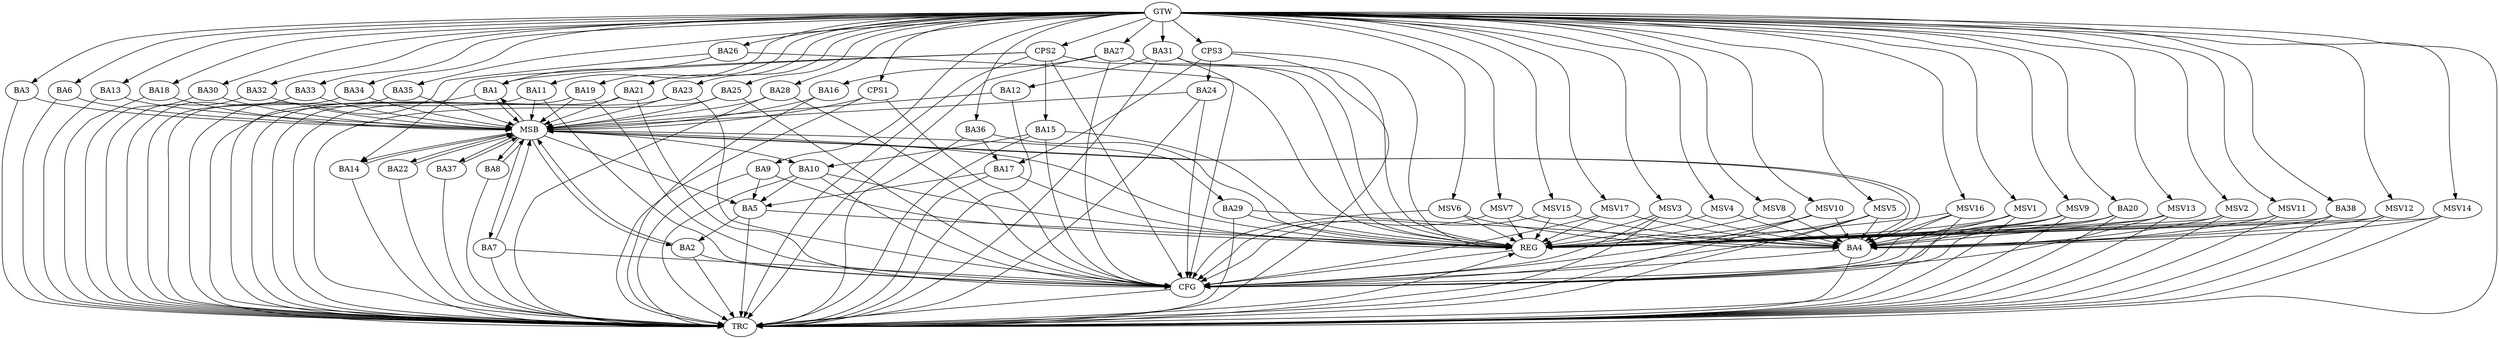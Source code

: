 strict digraph G {
  BA1 [ label="BA1" ];
  BA2 [ label="BA2" ];
  BA3 [ label="BA3" ];
  BA4 [ label="BA4" ];
  BA5 [ label="BA5" ];
  BA6 [ label="BA6" ];
  BA7 [ label="BA7" ];
  BA8 [ label="BA8" ];
  BA9 [ label="BA9" ];
  BA10 [ label="BA10" ];
  BA11 [ label="BA11" ];
  BA12 [ label="BA12" ];
  BA13 [ label="BA13" ];
  BA14 [ label="BA14" ];
  BA15 [ label="BA15" ];
  BA16 [ label="BA16" ];
  BA17 [ label="BA17" ];
  BA18 [ label="BA18" ];
  BA19 [ label="BA19" ];
  BA20 [ label="BA20" ];
  BA21 [ label="BA21" ];
  BA22 [ label="BA22" ];
  BA23 [ label="BA23" ];
  BA24 [ label="BA24" ];
  BA25 [ label="BA25" ];
  BA26 [ label="BA26" ];
  BA27 [ label="BA27" ];
  BA28 [ label="BA28" ];
  BA29 [ label="BA29" ];
  BA30 [ label="BA30" ];
  BA31 [ label="BA31" ];
  BA32 [ label="BA32" ];
  BA33 [ label="BA33" ];
  BA34 [ label="BA34" ];
  BA35 [ label="BA35" ];
  BA36 [ label="BA36" ];
  BA37 [ label="BA37" ];
  BA38 [ label="BA38" ];
  CPS1 [ label="CPS1" ];
  CPS2 [ label="CPS2" ];
  CPS3 [ label="CPS3" ];
  GTW [ label="GTW" ];
  REG [ label="REG" ];
  MSB [ label="MSB" ];
  CFG [ label="CFG" ];
  TRC [ label="TRC" ];
  MSV1 [ label="MSV1" ];
  MSV2 [ label="MSV2" ];
  MSV3 [ label="MSV3" ];
  MSV4 [ label="MSV4" ];
  MSV5 [ label="MSV5" ];
  MSV6 [ label="MSV6" ];
  MSV7 [ label="MSV7" ];
  MSV8 [ label="MSV8" ];
  MSV9 [ label="MSV9" ];
  MSV10 [ label="MSV10" ];
  MSV11 [ label="MSV11" ];
  MSV12 [ label="MSV12" ];
  MSV13 [ label="MSV13" ];
  MSV14 [ label="MSV14" ];
  MSV15 [ label="MSV15" ];
  MSV16 [ label="MSV16" ];
  MSV17 [ label="MSV17" ];
  BA5 -> BA2;
  BA9 -> BA5;
  BA10 -> BA5;
  BA15 -> BA10;
  BA17 -> BA5;
  BA20 -> BA4;
  BA26 -> BA1;
  BA27 -> BA16;
  BA29 -> BA4;
  BA31 -> BA12;
  BA36 -> BA17;
  BA38 -> BA4;
  CPS2 -> BA15;
  CPS2 -> BA14;
  CPS2 -> BA1;
  CPS3 -> BA24;
  CPS3 -> BA17;
  GTW -> BA3;
  GTW -> BA6;
  GTW -> BA9;
  GTW -> BA11;
  GTW -> BA13;
  GTW -> BA18;
  GTW -> BA19;
  GTW -> BA20;
  GTW -> BA21;
  GTW -> BA23;
  GTW -> BA25;
  GTW -> BA26;
  GTW -> BA27;
  GTW -> BA28;
  GTW -> BA30;
  GTW -> BA31;
  GTW -> BA32;
  GTW -> BA33;
  GTW -> BA34;
  GTW -> BA35;
  GTW -> BA36;
  GTW -> BA38;
  GTW -> CPS1;
  GTW -> CPS2;
  GTW -> CPS3;
  BA5 -> REG;
  BA9 -> REG;
  BA10 -> REG;
  BA15 -> REG;
  BA17 -> REG;
  BA20 -> REG;
  BA26 -> REG;
  BA27 -> REG;
  BA29 -> REG;
  BA31 -> REG;
  BA36 -> REG;
  BA38 -> REG;
  CPS2 -> REG;
  CPS3 -> REG;
  BA1 -> MSB;
  MSB -> BA2;
  MSB -> REG;
  BA2 -> MSB;
  MSB -> BA1;
  BA3 -> MSB;
  BA4 -> MSB;
  BA6 -> MSB;
  MSB -> BA4;
  BA7 -> MSB;
  MSB -> BA5;
  BA8 -> MSB;
  BA11 -> MSB;
  MSB -> BA8;
  BA12 -> MSB;
  MSB -> BA7;
  BA13 -> MSB;
  BA14 -> MSB;
  BA16 -> MSB;
  MSB -> BA10;
  BA18 -> MSB;
  BA19 -> MSB;
  BA21 -> MSB;
  BA22 -> MSB;
  BA23 -> MSB;
  BA24 -> MSB;
  BA25 -> MSB;
  BA28 -> MSB;
  MSB -> BA14;
  BA30 -> MSB;
  MSB -> BA22;
  BA32 -> MSB;
  BA33 -> MSB;
  BA34 -> MSB;
  BA35 -> MSB;
  BA37 -> MSB;
  CPS1 -> MSB;
  MSB -> BA37;
  MSB -> BA29;
  BA15 -> CFG;
  BA31 -> CFG;
  BA21 -> CFG;
  BA25 -> CFG;
  CPS2 -> CFG;
  BA10 -> CFG;
  BA20 -> CFG;
  BA27 -> CFG;
  BA23 -> CFG;
  BA11 -> CFG;
  BA2 -> CFG;
  BA4 -> CFG;
  CPS1 -> CFG;
  BA19 -> CFG;
  BA7 -> CFG;
  BA24 -> CFG;
  BA28 -> CFG;
  REG -> CFG;
  BA1 -> TRC;
  BA2 -> TRC;
  BA3 -> TRC;
  BA4 -> TRC;
  BA5 -> TRC;
  BA6 -> TRC;
  BA7 -> TRC;
  BA8 -> TRC;
  BA9 -> TRC;
  BA10 -> TRC;
  BA11 -> TRC;
  BA12 -> TRC;
  BA13 -> TRC;
  BA14 -> TRC;
  BA15 -> TRC;
  BA16 -> TRC;
  BA17 -> TRC;
  BA18 -> TRC;
  BA19 -> TRC;
  BA20 -> TRC;
  BA21 -> TRC;
  BA22 -> TRC;
  BA23 -> TRC;
  BA24 -> TRC;
  BA25 -> TRC;
  BA26 -> TRC;
  BA27 -> TRC;
  BA28 -> TRC;
  BA29 -> TRC;
  BA30 -> TRC;
  BA31 -> TRC;
  BA32 -> TRC;
  BA33 -> TRC;
  BA34 -> TRC;
  BA35 -> TRC;
  BA36 -> TRC;
  BA37 -> TRC;
  BA38 -> TRC;
  CPS1 -> TRC;
  CPS2 -> TRC;
  CPS3 -> TRC;
  GTW -> TRC;
  CFG -> TRC;
  TRC -> REG;
  MSV1 -> BA4;
  GTW -> MSV1;
  MSV1 -> REG;
  MSV1 -> TRC;
  MSV1 -> CFG;
  MSV2 -> BA4;
  GTW -> MSV2;
  MSV2 -> REG;
  MSV2 -> TRC;
  MSV3 -> BA4;
  MSV4 -> BA4;
  GTW -> MSV3;
  MSV3 -> REG;
  MSV3 -> TRC;
  MSV3 -> CFG;
  GTW -> MSV4;
  MSV4 -> REG;
  MSV5 -> BA4;
  GTW -> MSV5;
  MSV5 -> REG;
  MSV5 -> TRC;
  MSV5 -> CFG;
  MSV6 -> BA4;
  GTW -> MSV6;
  MSV6 -> REG;
  MSV6 -> CFG;
  MSV7 -> BA4;
  GTW -> MSV7;
  MSV7 -> REG;
  MSV7 -> CFG;
  MSV8 -> BA4;
  MSV9 -> BA4;
  GTW -> MSV8;
  MSV8 -> REG;
  GTW -> MSV9;
  MSV9 -> REG;
  MSV9 -> TRC;
  MSV9 -> CFG;
  MSV10 -> BA4;
  GTW -> MSV10;
  MSV10 -> REG;
  MSV10 -> TRC;
  MSV10 -> CFG;
  MSV11 -> BA4;
  GTW -> MSV11;
  MSV11 -> REG;
  MSV11 -> TRC;
  MSV12 -> BA4;
  MSV13 -> BA4;
  GTW -> MSV12;
  MSV12 -> REG;
  MSV12 -> TRC;
  GTW -> MSV13;
  MSV13 -> REG;
  MSV13 -> TRC;
  MSV13 -> CFG;
  MSV14 -> BA4;
  GTW -> MSV14;
  MSV14 -> REG;
  MSV14 -> TRC;
  MSV15 -> BA4;
  MSV16 -> BA4;
  MSV17 -> BA4;
  GTW -> MSV15;
  MSV15 -> REG;
  MSV15 -> CFG;
  GTW -> MSV16;
  MSV16 -> REG;
  MSV16 -> TRC;
  MSV16 -> CFG;
  GTW -> MSV17;
  MSV17 -> REG;
  MSV17 -> CFG;
}
